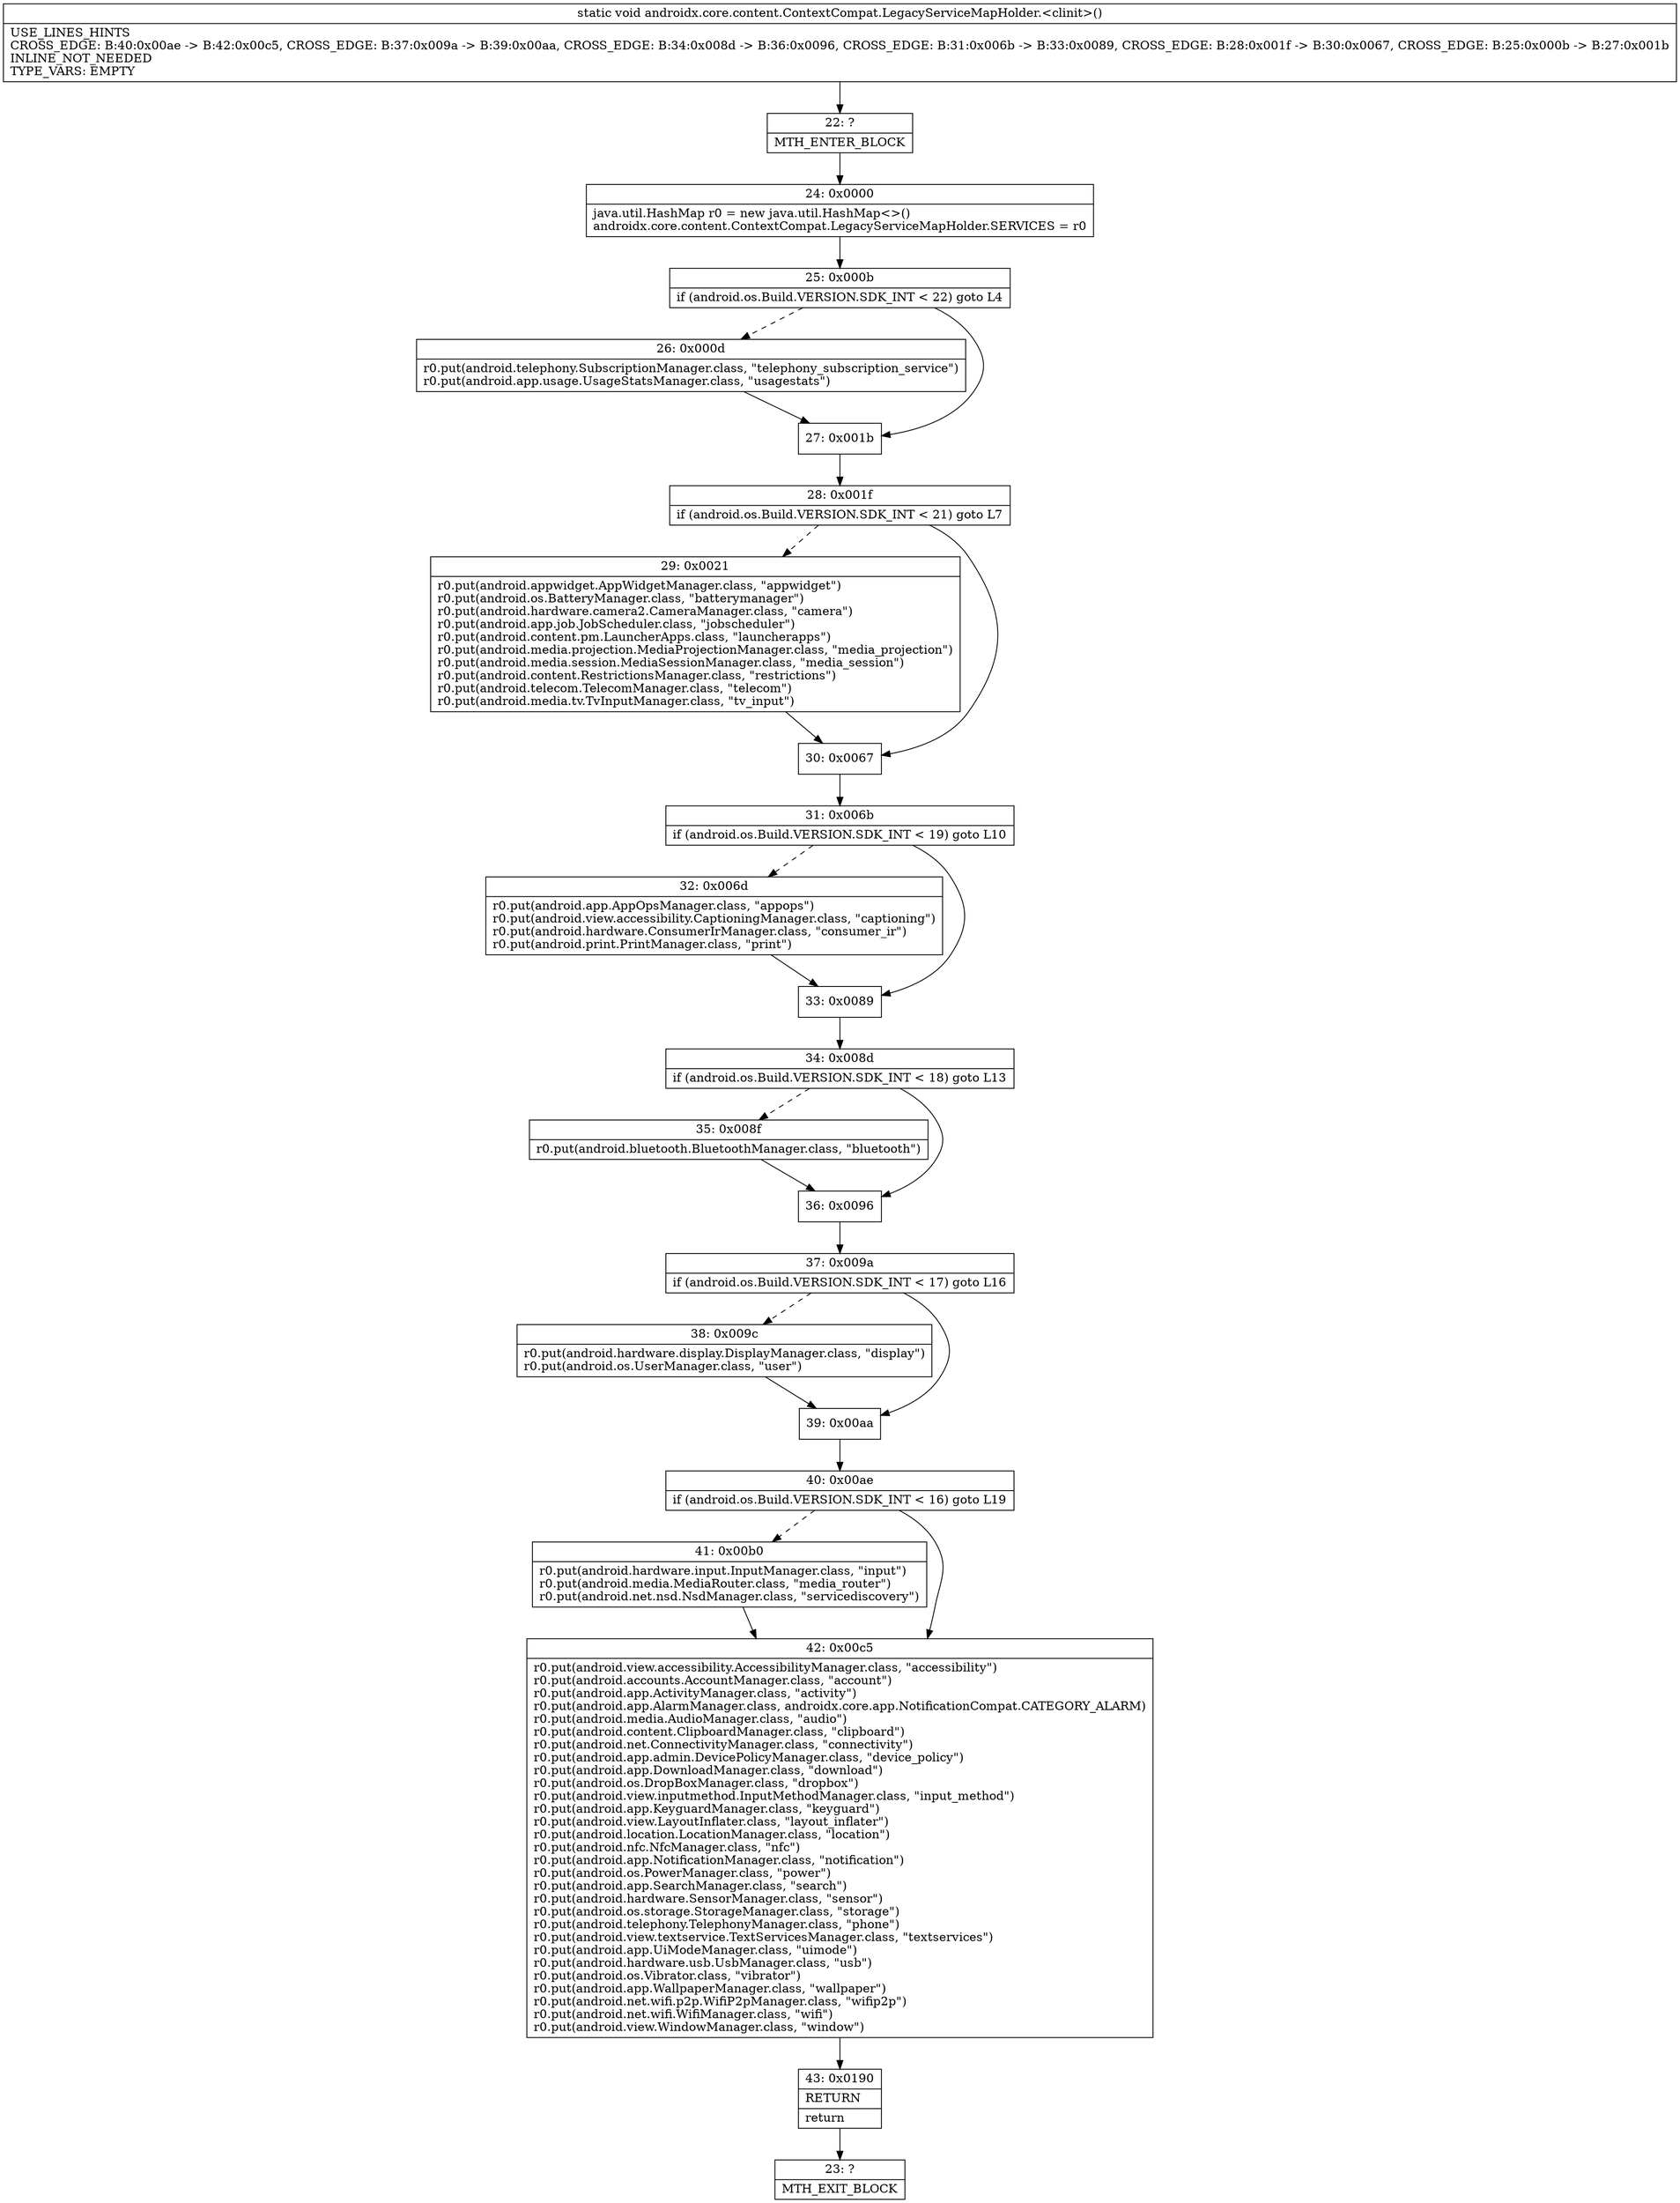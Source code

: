 digraph "CFG forandroidx.core.content.ContextCompat.LegacyServiceMapHolder.\<clinit\>()V" {
Node_22 [shape=record,label="{22\:\ ?|MTH_ENTER_BLOCK\l}"];
Node_24 [shape=record,label="{24\:\ 0x0000|java.util.HashMap r0 = new java.util.HashMap\<\>()\landroidx.core.content.ContextCompat.LegacyServiceMapHolder.SERVICES = r0\l}"];
Node_25 [shape=record,label="{25\:\ 0x000b|if (android.os.Build.VERSION.SDK_INT \< 22) goto L4\l}"];
Node_26 [shape=record,label="{26\:\ 0x000d|r0.put(android.telephony.SubscriptionManager.class, \"telephony_subscription_service\")\lr0.put(android.app.usage.UsageStatsManager.class, \"usagestats\")\l}"];
Node_27 [shape=record,label="{27\:\ 0x001b}"];
Node_28 [shape=record,label="{28\:\ 0x001f|if (android.os.Build.VERSION.SDK_INT \< 21) goto L7\l}"];
Node_29 [shape=record,label="{29\:\ 0x0021|r0.put(android.appwidget.AppWidgetManager.class, \"appwidget\")\lr0.put(android.os.BatteryManager.class, \"batterymanager\")\lr0.put(android.hardware.camera2.CameraManager.class, \"camera\")\lr0.put(android.app.job.JobScheduler.class, \"jobscheduler\")\lr0.put(android.content.pm.LauncherApps.class, \"launcherapps\")\lr0.put(android.media.projection.MediaProjectionManager.class, \"media_projection\")\lr0.put(android.media.session.MediaSessionManager.class, \"media_session\")\lr0.put(android.content.RestrictionsManager.class, \"restrictions\")\lr0.put(android.telecom.TelecomManager.class, \"telecom\")\lr0.put(android.media.tv.TvInputManager.class, \"tv_input\")\l}"];
Node_30 [shape=record,label="{30\:\ 0x0067}"];
Node_31 [shape=record,label="{31\:\ 0x006b|if (android.os.Build.VERSION.SDK_INT \< 19) goto L10\l}"];
Node_32 [shape=record,label="{32\:\ 0x006d|r0.put(android.app.AppOpsManager.class, \"appops\")\lr0.put(android.view.accessibility.CaptioningManager.class, \"captioning\")\lr0.put(android.hardware.ConsumerIrManager.class, \"consumer_ir\")\lr0.put(android.print.PrintManager.class, \"print\")\l}"];
Node_33 [shape=record,label="{33\:\ 0x0089}"];
Node_34 [shape=record,label="{34\:\ 0x008d|if (android.os.Build.VERSION.SDK_INT \< 18) goto L13\l}"];
Node_35 [shape=record,label="{35\:\ 0x008f|r0.put(android.bluetooth.BluetoothManager.class, \"bluetooth\")\l}"];
Node_36 [shape=record,label="{36\:\ 0x0096}"];
Node_37 [shape=record,label="{37\:\ 0x009a|if (android.os.Build.VERSION.SDK_INT \< 17) goto L16\l}"];
Node_38 [shape=record,label="{38\:\ 0x009c|r0.put(android.hardware.display.DisplayManager.class, \"display\")\lr0.put(android.os.UserManager.class, \"user\")\l}"];
Node_39 [shape=record,label="{39\:\ 0x00aa}"];
Node_40 [shape=record,label="{40\:\ 0x00ae|if (android.os.Build.VERSION.SDK_INT \< 16) goto L19\l}"];
Node_41 [shape=record,label="{41\:\ 0x00b0|r0.put(android.hardware.input.InputManager.class, \"input\")\lr0.put(android.media.MediaRouter.class, \"media_router\")\lr0.put(android.net.nsd.NsdManager.class, \"servicediscovery\")\l}"];
Node_42 [shape=record,label="{42\:\ 0x00c5|r0.put(android.view.accessibility.AccessibilityManager.class, \"accessibility\")\lr0.put(android.accounts.AccountManager.class, \"account\")\lr0.put(android.app.ActivityManager.class, \"activity\")\lr0.put(android.app.AlarmManager.class, androidx.core.app.NotificationCompat.CATEGORY_ALARM)\lr0.put(android.media.AudioManager.class, \"audio\")\lr0.put(android.content.ClipboardManager.class, \"clipboard\")\lr0.put(android.net.ConnectivityManager.class, \"connectivity\")\lr0.put(android.app.admin.DevicePolicyManager.class, \"device_policy\")\lr0.put(android.app.DownloadManager.class, \"download\")\lr0.put(android.os.DropBoxManager.class, \"dropbox\")\lr0.put(android.view.inputmethod.InputMethodManager.class, \"input_method\")\lr0.put(android.app.KeyguardManager.class, \"keyguard\")\lr0.put(android.view.LayoutInflater.class, \"layout_inflater\")\lr0.put(android.location.LocationManager.class, \"location\")\lr0.put(android.nfc.NfcManager.class, \"nfc\")\lr0.put(android.app.NotificationManager.class, \"notification\")\lr0.put(android.os.PowerManager.class, \"power\")\lr0.put(android.app.SearchManager.class, \"search\")\lr0.put(android.hardware.SensorManager.class, \"sensor\")\lr0.put(android.os.storage.StorageManager.class, \"storage\")\lr0.put(android.telephony.TelephonyManager.class, \"phone\")\lr0.put(android.view.textservice.TextServicesManager.class, \"textservices\")\lr0.put(android.app.UiModeManager.class, \"uimode\")\lr0.put(android.hardware.usb.UsbManager.class, \"usb\")\lr0.put(android.os.Vibrator.class, \"vibrator\")\lr0.put(android.app.WallpaperManager.class, \"wallpaper\")\lr0.put(android.net.wifi.p2p.WifiP2pManager.class, \"wifip2p\")\lr0.put(android.net.wifi.WifiManager.class, \"wifi\")\lr0.put(android.view.WindowManager.class, \"window\")\l}"];
Node_43 [shape=record,label="{43\:\ 0x0190|RETURN\l|return\l}"];
Node_23 [shape=record,label="{23\:\ ?|MTH_EXIT_BLOCK\l}"];
MethodNode[shape=record,label="{static void androidx.core.content.ContextCompat.LegacyServiceMapHolder.\<clinit\>()  | USE_LINES_HINTS\lCROSS_EDGE: B:40:0x00ae \-\> B:42:0x00c5, CROSS_EDGE: B:37:0x009a \-\> B:39:0x00aa, CROSS_EDGE: B:34:0x008d \-\> B:36:0x0096, CROSS_EDGE: B:31:0x006b \-\> B:33:0x0089, CROSS_EDGE: B:28:0x001f \-\> B:30:0x0067, CROSS_EDGE: B:25:0x000b \-\> B:27:0x001b\lINLINE_NOT_NEEDED\lTYPE_VARS: EMPTY\l}"];
MethodNode -> Node_22;Node_22 -> Node_24;
Node_24 -> Node_25;
Node_25 -> Node_26[style=dashed];
Node_25 -> Node_27;
Node_26 -> Node_27;
Node_27 -> Node_28;
Node_28 -> Node_29[style=dashed];
Node_28 -> Node_30;
Node_29 -> Node_30;
Node_30 -> Node_31;
Node_31 -> Node_32[style=dashed];
Node_31 -> Node_33;
Node_32 -> Node_33;
Node_33 -> Node_34;
Node_34 -> Node_35[style=dashed];
Node_34 -> Node_36;
Node_35 -> Node_36;
Node_36 -> Node_37;
Node_37 -> Node_38[style=dashed];
Node_37 -> Node_39;
Node_38 -> Node_39;
Node_39 -> Node_40;
Node_40 -> Node_41[style=dashed];
Node_40 -> Node_42;
Node_41 -> Node_42;
Node_42 -> Node_43;
Node_43 -> Node_23;
}


